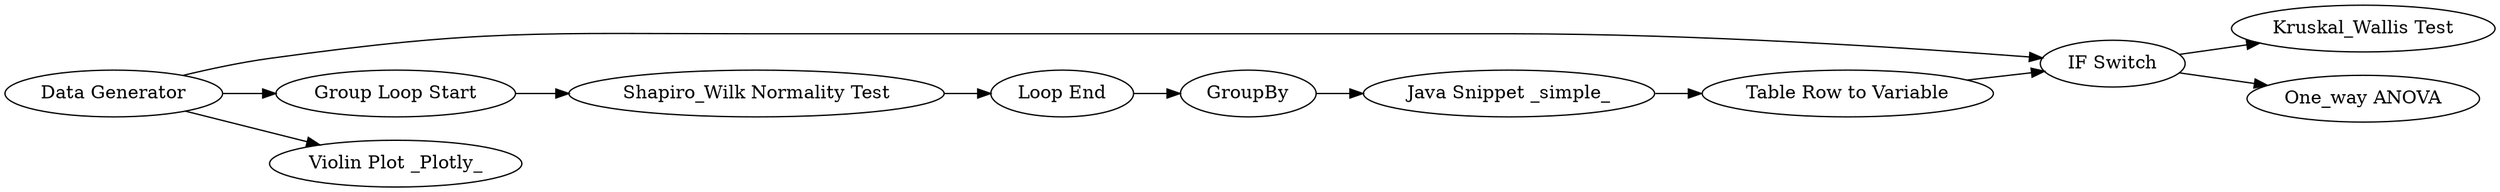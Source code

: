 digraph {
	13 [label="Kruskal_Wallis Test"]
	15 [label="Data Generator"]
	18 [label="One_way ANOVA"]
	19 [label="IF Switch"]
	27 [label="Group Loop Start"]
	28 [label="Loop End"]
	29 [label="Shapiro_Wilk Normality Test"]
	30 [label=GroupBy]
	31 [label="Table Row to Variable"]
	34 [label="Java Snippet _simple_"]
	36 [label="Violin Plot _Plotly_"]
	15 -> 27
	15 -> 36
	15 -> 19
	19 -> 18
	19 -> 13
	27 -> 29
	28 -> 30
	29 -> 28
	30 -> 34
	31 -> 19
	34 -> 31
	rankdir=LR
}
